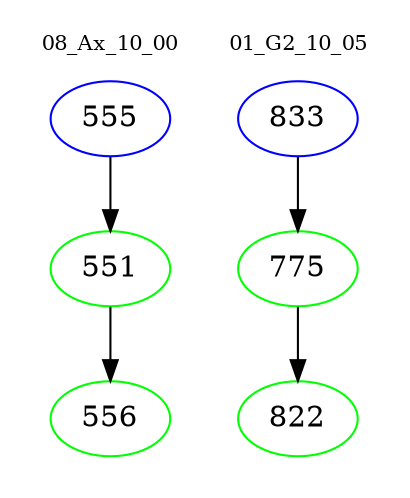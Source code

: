digraph{
subgraph cluster_0 {
color = white
label = "08_Ax_10_00";
fontsize=10;
T0_555 [label="555", color="blue"]
T0_555 -> T0_551 [color="black"]
T0_551 [label="551", color="green"]
T0_551 -> T0_556 [color="black"]
T0_556 [label="556", color="green"]
}
subgraph cluster_1 {
color = white
label = "01_G2_10_05";
fontsize=10;
T1_833 [label="833", color="blue"]
T1_833 -> T1_775 [color="black"]
T1_775 [label="775", color="green"]
T1_775 -> T1_822 [color="black"]
T1_822 [label="822", color="green"]
}
}
